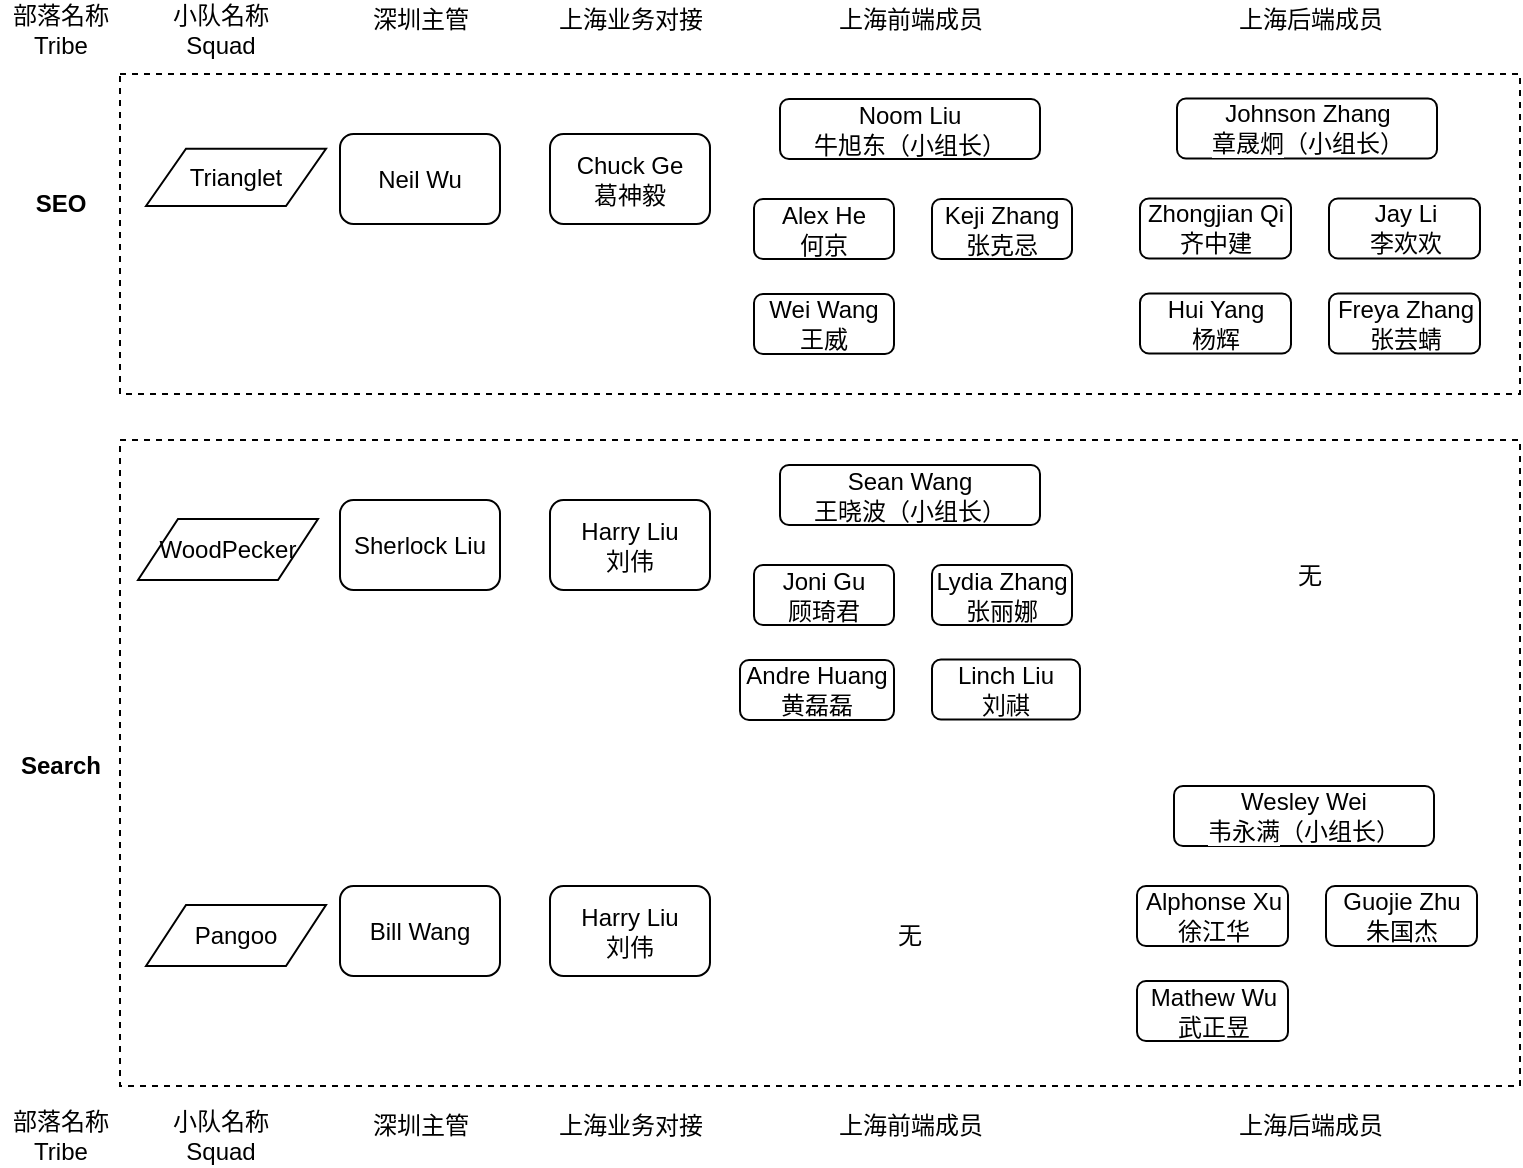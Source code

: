 <mxfile version="16.4.3" type="github">
  <diagram id="gbCbJYSVcb7RdUFAOQYu" name="Page-1">
    <mxGraphModel dx="1186" dy="325" grid="1" gridSize="10" guides="1" tooltips="1" connect="1" arrows="1" fold="1" page="1" pageScale="1" pageWidth="583" pageHeight="413" math="0" shadow="0">
      <root>
        <mxCell id="0" />
        <mxCell id="1" parent="0" />
        <mxCell id="z6ky9Psadl0JsnS_RLIc-1" value="" style="rounded=0;whiteSpace=wrap;html=1;dashed=1;" vertex="1" parent="1">
          <mxGeometry x="60" y="450" width="700" height="160" as="geometry" />
        </mxCell>
        <mxCell id="z6ky9Psadl0JsnS_RLIc-2" value="&lt;b&gt;SEO&lt;/b&gt;" style="text;html=1;align=center;verticalAlign=middle;resizable=0;points=[];autosize=1;strokeColor=none;fillColor=none;" vertex="1" parent="1">
          <mxGeometry x="10" y="505" width="40" height="20" as="geometry" />
        </mxCell>
        <mxCell id="z6ky9Psadl0JsnS_RLIc-3" value="Neil Wu" style="rounded=1;whiteSpace=wrap;html=1;" vertex="1" parent="1">
          <mxGeometry x="170" y="480" width="80" height="45" as="geometry" />
        </mxCell>
        <mxCell id="z6ky9Psadl0JsnS_RLIc-4" value="深圳主管" style="text;html=1;align=center;verticalAlign=middle;resizable=0;points=[];autosize=1;strokeColor=none;fillColor=none;" vertex="1" parent="1">
          <mxGeometry x="180" y="413" width="60" height="20" as="geometry" />
        </mxCell>
        <mxCell id="z6ky9Psadl0JsnS_RLIc-5" value="上海业务对接" style="text;html=1;align=center;verticalAlign=middle;resizable=0;points=[];autosize=1;strokeColor=none;fillColor=none;" vertex="1" parent="1">
          <mxGeometry x="270" y="413" width="90" height="20" as="geometry" />
        </mxCell>
        <mxCell id="z6ky9Psadl0JsnS_RLIc-6" value="Chuck Ge&lt;br&gt;葛神毅" style="rounded=1;whiteSpace=wrap;html=1;" vertex="1" parent="1">
          <mxGeometry x="275" y="480" width="80" height="45" as="geometry" />
        </mxCell>
        <mxCell id="z6ky9Psadl0JsnS_RLIc-7" value="上海前端成员" style="text;html=1;align=center;verticalAlign=middle;resizable=0;points=[];autosize=1;strokeColor=none;fillColor=none;" vertex="1" parent="1">
          <mxGeometry x="410" y="413" width="90" height="20" as="geometry" />
        </mxCell>
        <mxCell id="z6ky9Psadl0JsnS_RLIc-8" value="Noom Liu&lt;br&gt;牛旭东（小组长）" style="rounded=1;whiteSpace=wrap;html=1;" vertex="1" parent="1">
          <mxGeometry x="390" y="462.5" width="130" height="30" as="geometry" />
        </mxCell>
        <mxCell id="z6ky9Psadl0JsnS_RLIc-9" value="Alex He&lt;br&gt;何京" style="rounded=1;whiteSpace=wrap;html=1;" vertex="1" parent="1">
          <mxGeometry x="377" y="512.5" width="70" height="30" as="geometry" />
        </mxCell>
        <mxCell id="z6ky9Psadl0JsnS_RLIc-10" value="Keji Zhang&lt;br&gt;张克忌" style="rounded=1;whiteSpace=wrap;html=1;" vertex="1" parent="1">
          <mxGeometry x="466" y="512.5" width="70" height="30" as="geometry" />
        </mxCell>
        <mxCell id="z6ky9Psadl0JsnS_RLIc-11" value="Wei Wang&lt;br&gt;王威" style="rounded=1;whiteSpace=wrap;html=1;" vertex="1" parent="1">
          <mxGeometry x="377" y="560" width="70" height="30" as="geometry" />
        </mxCell>
        <mxCell id="z6ky9Psadl0JsnS_RLIc-12" value="上海后端成员" style="text;html=1;align=center;verticalAlign=middle;resizable=0;points=[];autosize=1;strokeColor=none;fillColor=none;" vertex="1" parent="1">
          <mxGeometry x="610" y="413" width="90" height="20" as="geometry" />
        </mxCell>
        <mxCell id="z6ky9Psadl0JsnS_RLIc-13" value="Johnson Zhang&lt;br&gt;&lt;font style=&quot;font-size: 12px&quot;&gt;&lt;span style=&quot;text-align: left ; background-color: rgb(255 , 255 , 255)&quot;&gt;章晟炯&lt;/span&gt;（小组长）&lt;/font&gt;" style="rounded=1;whiteSpace=wrap;html=1;" vertex="1" parent="1">
          <mxGeometry x="588.5" y="462.25" width="130" height="30" as="geometry" />
        </mxCell>
        <mxCell id="z6ky9Psadl0JsnS_RLIc-14" value="Zhongjian Qi&lt;br&gt;齐中建" style="rounded=1;whiteSpace=wrap;html=1;" vertex="1" parent="1">
          <mxGeometry x="570" y="512.25" width="75.5" height="30" as="geometry" />
        </mxCell>
        <mxCell id="z6ky9Psadl0JsnS_RLIc-15" value="Jay Li&lt;br&gt;李欢欢" style="rounded=1;whiteSpace=wrap;html=1;" vertex="1" parent="1">
          <mxGeometry x="664.5" y="512.25" width="75.5" height="30" as="geometry" />
        </mxCell>
        <mxCell id="z6ky9Psadl0JsnS_RLIc-16" value="Hui Yang&lt;br&gt;杨辉" style="rounded=1;whiteSpace=wrap;html=1;" vertex="1" parent="1">
          <mxGeometry x="570" y="559.75" width="75.5" height="30" as="geometry" />
        </mxCell>
        <mxCell id="z6ky9Psadl0JsnS_RLIc-17" value="Freya Zhang&lt;br&gt;张芸蜻" style="rounded=1;whiteSpace=wrap;html=1;" vertex="1" parent="1">
          <mxGeometry x="664.5" y="559.75" width="75.5" height="30" as="geometry" />
        </mxCell>
        <mxCell id="z6ky9Psadl0JsnS_RLIc-19" value="" style="rounded=0;whiteSpace=wrap;html=1;dashed=1;" vertex="1" parent="1">
          <mxGeometry x="60" y="633" width="700" height="323" as="geometry" />
        </mxCell>
        <mxCell id="z6ky9Psadl0JsnS_RLIc-20" value="&lt;b&gt;Search&lt;/b&gt;" style="text;html=1;align=center;verticalAlign=middle;resizable=0;points=[];autosize=1;strokeColor=none;fillColor=none;" vertex="1" parent="1">
          <mxGeometry y="786" width="60" height="20" as="geometry" />
        </mxCell>
        <mxCell id="z6ky9Psadl0JsnS_RLIc-21" value="Sherlock Liu" style="rounded=1;whiteSpace=wrap;html=1;" vertex="1" parent="1">
          <mxGeometry x="170" y="663" width="80" height="45" as="geometry" />
        </mxCell>
        <mxCell id="z6ky9Psadl0JsnS_RLIc-24" value="Harry Liu&lt;br&gt;刘伟" style="rounded=1;whiteSpace=wrap;html=1;" vertex="1" parent="1">
          <mxGeometry x="275" y="663" width="80" height="45" as="geometry" />
        </mxCell>
        <mxCell id="z6ky9Psadl0JsnS_RLIc-26" value="Sean Wang&lt;br&gt;王晓波（小组长）" style="rounded=1;whiteSpace=wrap;html=1;" vertex="1" parent="1">
          <mxGeometry x="390" y="645.5" width="130" height="30" as="geometry" />
        </mxCell>
        <mxCell id="z6ky9Psadl0JsnS_RLIc-27" value="Joni Gu&lt;br&gt;顾琦君" style="rounded=1;whiteSpace=wrap;html=1;" vertex="1" parent="1">
          <mxGeometry x="377" y="695.5" width="70" height="30" as="geometry" />
        </mxCell>
        <mxCell id="z6ky9Psadl0JsnS_RLIc-28" value="Lydia Zhang&lt;br&gt;张丽娜" style="rounded=1;whiteSpace=wrap;html=1;" vertex="1" parent="1">
          <mxGeometry x="466" y="695.5" width="70" height="30" as="geometry" />
        </mxCell>
        <mxCell id="z6ky9Psadl0JsnS_RLIc-29" value="Andre Huang&lt;br&gt;黄磊磊" style="rounded=1;whiteSpace=wrap;html=1;" vertex="1" parent="1">
          <mxGeometry x="370" y="743" width="77" height="30" as="geometry" />
        </mxCell>
        <mxCell id="z6ky9Psadl0JsnS_RLIc-36" value="Trianglet" style="shape=parallelogram;perimeter=parallelogramPerimeter;whiteSpace=wrap;html=1;fixedSize=1;fontSize=12;" vertex="1" parent="1">
          <mxGeometry x="73" y="487.38" width="90" height="28.62" as="geometry" />
        </mxCell>
        <mxCell id="z6ky9Psadl0JsnS_RLIc-54" value="小队名称&lt;br&gt;Squad" style="text;html=1;align=center;verticalAlign=middle;resizable=0;points=[];autosize=1;strokeColor=none;fillColor=none;" vertex="1" parent="1">
          <mxGeometry x="80" y="413" width="60" height="30" as="geometry" />
        </mxCell>
        <mxCell id="z6ky9Psadl0JsnS_RLIc-55" value="部落名称&lt;br&gt;Tribe" style="text;html=1;align=center;verticalAlign=middle;resizable=0;points=[];autosize=1;strokeColor=none;fillColor=none;" vertex="1" parent="1">
          <mxGeometry y="413" width="60" height="30" as="geometry" />
        </mxCell>
        <mxCell id="z6ky9Psadl0JsnS_RLIc-56" value="WoodPecker" style="shape=parallelogram;perimeter=parallelogramPerimeter;whiteSpace=wrap;html=1;fixedSize=1;fontSize=12;" vertex="1" parent="1">
          <mxGeometry x="69" y="672.5" width="90" height="30.5" as="geometry" />
        </mxCell>
        <mxCell id="z6ky9Psadl0JsnS_RLIc-57" value="Linch Liu&lt;br&gt;刘祺" style="rounded=1;whiteSpace=wrap;html=1;" vertex="1" parent="1">
          <mxGeometry x="466" y="742.75" width="74" height="30" as="geometry" />
        </mxCell>
        <mxCell id="z6ky9Psadl0JsnS_RLIc-58" value="Wesley Wei&lt;br&gt;&lt;div style=&quot;text-align: left&quot;&gt;&lt;span style=&quot;background-color: rgb(255 , 255 , 255)&quot;&gt;韦永满&lt;/span&gt;&lt;span&gt;（小组长）&lt;/span&gt;&lt;/div&gt;" style="rounded=1;whiteSpace=wrap;html=1;" vertex="1" parent="1">
          <mxGeometry x="587" y="806" width="130" height="30" as="geometry" />
        </mxCell>
        <mxCell id="z6ky9Psadl0JsnS_RLIc-59" value="Alphonse Xu&lt;br&gt;徐江华" style="rounded=1;whiteSpace=wrap;html=1;" vertex="1" parent="1">
          <mxGeometry x="568.5" y="856" width="75.5" height="30" as="geometry" />
        </mxCell>
        <mxCell id="z6ky9Psadl0JsnS_RLIc-60" value="Guojie Zhu&lt;br&gt;朱国杰" style="rounded=1;whiteSpace=wrap;html=1;" vertex="1" parent="1">
          <mxGeometry x="663" y="856" width="75.5" height="30" as="geometry" />
        </mxCell>
        <mxCell id="z6ky9Psadl0JsnS_RLIc-61" value="Mathew Wu&lt;br&gt;武正昱" style="rounded=1;whiteSpace=wrap;html=1;" vertex="1" parent="1">
          <mxGeometry x="568.5" y="903.5" width="75.5" height="30" as="geometry" />
        </mxCell>
        <mxCell id="z6ky9Psadl0JsnS_RLIc-63" value="无" style="text;html=1;strokeColor=none;fillColor=none;align=center;verticalAlign=middle;whiteSpace=wrap;rounded=0;fontSize=12;" vertex="1" parent="1">
          <mxGeometry x="625" y="686" width="60" height="30" as="geometry" />
        </mxCell>
        <mxCell id="z6ky9Psadl0JsnS_RLIc-64" value="无" style="text;html=1;strokeColor=none;fillColor=none;align=center;verticalAlign=middle;whiteSpace=wrap;rounded=0;fontSize=12;" vertex="1" parent="1">
          <mxGeometry x="425" y="866" width="60" height="30" as="geometry" />
        </mxCell>
        <mxCell id="z6ky9Psadl0JsnS_RLIc-65" value="Pangoo" style="shape=parallelogram;perimeter=parallelogramPerimeter;whiteSpace=wrap;html=1;fixedSize=1;fontSize=12;" vertex="1" parent="1">
          <mxGeometry x="73" y="865.5" width="90" height="30.5" as="geometry" />
        </mxCell>
        <mxCell id="z6ky9Psadl0JsnS_RLIc-66" value="Bill Wang" style="rounded=1;whiteSpace=wrap;html=1;" vertex="1" parent="1">
          <mxGeometry x="170" y="856" width="80" height="45" as="geometry" />
        </mxCell>
        <mxCell id="z6ky9Psadl0JsnS_RLIc-67" value="Harry Liu&lt;br&gt;刘伟" style="rounded=1;whiteSpace=wrap;html=1;" vertex="1" parent="1">
          <mxGeometry x="275" y="856" width="80" height="45" as="geometry" />
        </mxCell>
        <mxCell id="z6ky9Psadl0JsnS_RLIc-69" value="深圳主管" style="text;html=1;align=center;verticalAlign=middle;resizable=0;points=[];autosize=1;strokeColor=none;fillColor=none;" vertex="1" parent="1">
          <mxGeometry x="180" y="966" width="60" height="20" as="geometry" />
        </mxCell>
        <mxCell id="z6ky9Psadl0JsnS_RLIc-70" value="上海业务对接" style="text;html=1;align=center;verticalAlign=middle;resizable=0;points=[];autosize=1;strokeColor=none;fillColor=none;" vertex="1" parent="1">
          <mxGeometry x="270" y="966" width="90" height="20" as="geometry" />
        </mxCell>
        <mxCell id="z6ky9Psadl0JsnS_RLIc-71" value="上海前端成员" style="text;html=1;align=center;verticalAlign=middle;resizable=0;points=[];autosize=1;strokeColor=none;fillColor=none;" vertex="1" parent="1">
          <mxGeometry x="410" y="966" width="90" height="20" as="geometry" />
        </mxCell>
        <mxCell id="z6ky9Psadl0JsnS_RLIc-72" value="上海后端成员" style="text;html=1;align=center;verticalAlign=middle;resizable=0;points=[];autosize=1;strokeColor=none;fillColor=none;" vertex="1" parent="1">
          <mxGeometry x="610" y="966" width="90" height="20" as="geometry" />
        </mxCell>
        <mxCell id="z6ky9Psadl0JsnS_RLIc-73" value="小队名称&lt;br&gt;Squad" style="text;html=1;align=center;verticalAlign=middle;resizable=0;points=[];autosize=1;strokeColor=none;fillColor=none;" vertex="1" parent="1">
          <mxGeometry x="80" y="966" width="60" height="30" as="geometry" />
        </mxCell>
        <mxCell id="z6ky9Psadl0JsnS_RLIc-74" value="部落名称&lt;br&gt;Tribe" style="text;html=1;align=center;verticalAlign=middle;resizable=0;points=[];autosize=1;strokeColor=none;fillColor=none;" vertex="1" parent="1">
          <mxGeometry y="966" width="60" height="30" as="geometry" />
        </mxCell>
      </root>
    </mxGraphModel>
  </diagram>
</mxfile>
